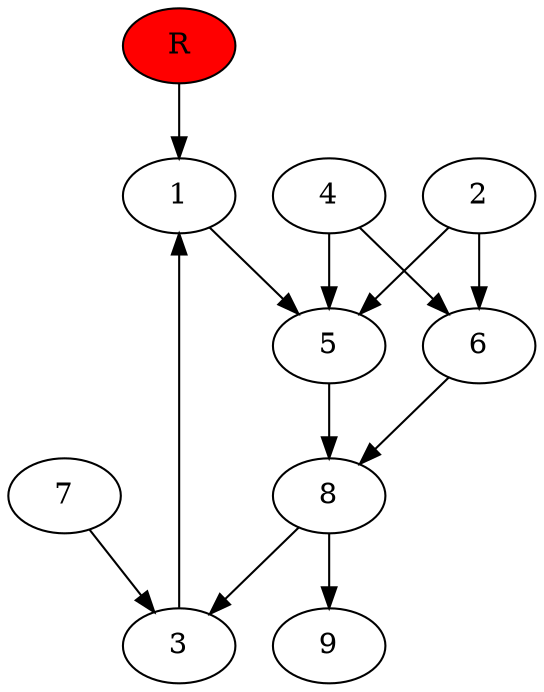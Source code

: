 digraph prb5097 {
	1
	2
	3
	4
	5
	6
	7
	8
	R [fillcolor="#ff0000" style=filled]
	1 -> 5
	2 -> 5
	2 -> 6
	3 -> 1
	4 -> 5
	4 -> 6
	5 -> 8
	6 -> 8
	7 -> 3
	8 -> 3
	8 -> 9
	R -> 1
}
